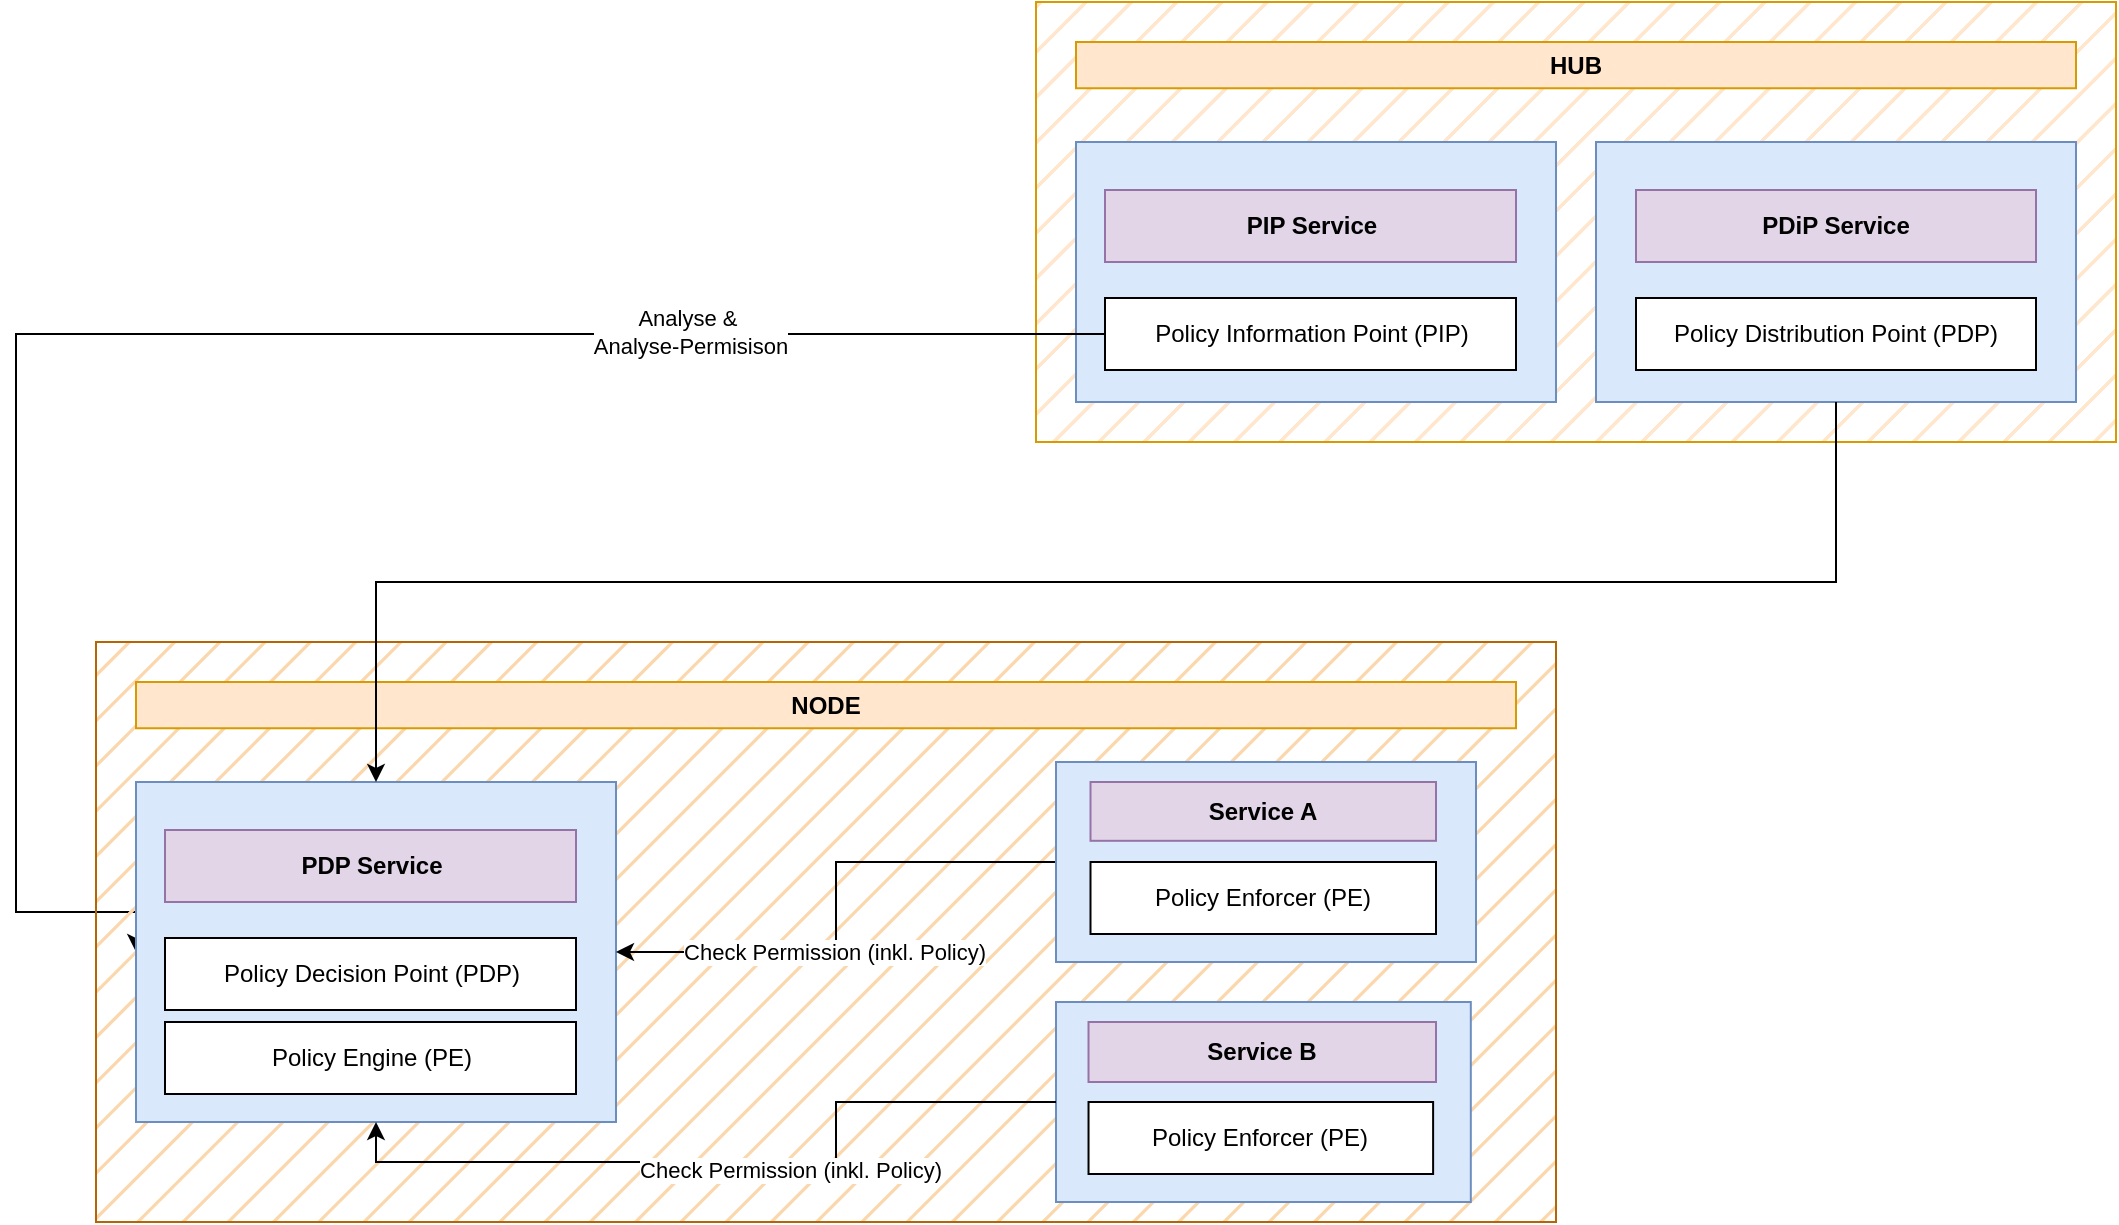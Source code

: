 <mxfile version="27.2.0">
  <diagram name="Seite-1" id="-UyRnp7pN4u1oVRSI-fB">
    <mxGraphModel dx="1455" dy="1948" grid="1" gridSize="10" guides="1" tooltips="1" connect="1" arrows="1" fold="1" page="1" pageScale="1" pageWidth="827" pageHeight="1169" math="0" shadow="0">
      <root>
        <mxCell id="0" />
        <mxCell id="1" parent="0" />
        <mxCell id="WulgHTzPr-4XbaBLYJl2-1" value="" style="group;fillColor=#fad7ac;strokeColor=#b46504;fillStyle=hatch;container=0;" parent="1" vertex="1" connectable="0">
          <mxGeometry x="650" y="-860" width="540" height="220" as="geometry" />
        </mxCell>
        <mxCell id="WulgHTzPr-4XbaBLYJl2-2" value="" style="rounded=0;whiteSpace=wrap;html=1;fillColor=#ffe6cc;fillStyle=hatch;strokeColor=#d79b00;container=0;" parent="1" vertex="1">
          <mxGeometry x="650" y="-860" width="540" height="220" as="geometry" />
        </mxCell>
        <mxCell id="WulgHTzPr-4XbaBLYJl2-3" value="&lt;b&gt;HUB&lt;/b&gt;" style="rounded=0;whiteSpace=wrap;html=1;fillColor=#ffe6cc;strokeColor=#d79b00;container=0;" parent="1" vertex="1">
          <mxGeometry x="670" y="-840" width="500" height="23.13" as="geometry" />
        </mxCell>
        <mxCell id="WulgHTzPr-4XbaBLYJl2-5" value="" style="rounded=0;whiteSpace=wrap;html=1;fillColor=#dae8fc;strokeColor=#6c8ebf;container=0;" parent="1" vertex="1">
          <mxGeometry x="670" y="-790" width="240" height="130" as="geometry" />
        </mxCell>
        <mxCell id="WulgHTzPr-4XbaBLYJl2-6" value="&lt;b&gt;PIP Service&lt;/b&gt;" style="rounded=0;whiteSpace=wrap;html=1;fillColor=#e1d5e7;strokeColor=#9673a6;container=0;" parent="1" vertex="1">
          <mxGeometry x="684.5" y="-766" width="205.5" height="36" as="geometry" />
        </mxCell>
        <mxCell id="WulgHTzPr-4XbaBLYJl2-37" style="edgeStyle=orthogonalEdgeStyle;rounded=0;orthogonalLoop=1;jettySize=auto;html=1;entryX=0;entryY=0.5;entryDx=0;entryDy=0;" parent="1" source="WulgHTzPr-4XbaBLYJl2-7" target="WulgHTzPr-4XbaBLYJl2-18" edge="1">
          <mxGeometry relative="1" as="geometry">
            <Array as="points">
              <mxPoint x="140" y="-694" />
              <mxPoint x="140" y="-405" />
            </Array>
          </mxGeometry>
        </mxCell>
        <mxCell id="WulgHTzPr-4XbaBLYJl2-44" value="Analyse &amp;amp;&amp;nbsp;&lt;div&gt;Analyse-Permisison&lt;/div&gt;" style="edgeLabel;html=1;align=center;verticalAlign=middle;resizable=0;points=[];" parent="WulgHTzPr-4XbaBLYJl2-37" vertex="1" connectable="0">
          <mxGeometry x="-0.546" y="-1" relative="1" as="geometry">
            <mxPoint as="offset" />
          </mxGeometry>
        </mxCell>
        <mxCell id="WulgHTzPr-4XbaBLYJl2-7" value="Policy Information Point (PIP)" style="rounded=0;whiteSpace=wrap;html=1;container=0;" parent="1" vertex="1">
          <mxGeometry x="684.5" y="-712" width="205.5" height="36" as="geometry" />
        </mxCell>
        <mxCell id="WulgHTzPr-4XbaBLYJl2-9" value="" style="rounded=0;whiteSpace=wrap;html=1;fillColor=#dae8fc;strokeColor=#6c8ebf;container=0;" parent="1" vertex="1">
          <mxGeometry x="930" y="-790" width="240" height="130" as="geometry" />
        </mxCell>
        <mxCell id="WulgHTzPr-4XbaBLYJl2-10" value="&lt;b&gt;PDiP Service&lt;/b&gt;" style="rounded=0;whiteSpace=wrap;html=1;fillColor=#e1d5e7;strokeColor=#9673a6;container=0;" parent="1" vertex="1">
          <mxGeometry x="950" y="-766" width="200" height="36" as="geometry" />
        </mxCell>
        <mxCell id="WulgHTzPr-4XbaBLYJl2-12" value="Policy Distribution Point (PDP)" style="rounded=0;whiteSpace=wrap;html=1;container=0;" parent="1" vertex="1">
          <mxGeometry x="950" y="-712" width="200" height="36" as="geometry" />
        </mxCell>
        <mxCell id="WulgHTzPr-4XbaBLYJl2-16" value="" style="rounded=0;whiteSpace=wrap;html=1;fillColor=#ffe6cc;fillStyle=hatch;strokeColor=#d79b00;container=0;" parent="1" vertex="1">
          <mxGeometry x="180" y="-540" width="730" height="290" as="geometry" />
        </mxCell>
        <mxCell id="WulgHTzPr-4XbaBLYJl2-15" value="" style="group;fillColor=#fad7ac;strokeColor=#b46504;fillStyle=hatch;container=0;" parent="1" vertex="1" connectable="0">
          <mxGeometry x="180" y="-540" width="730" height="290" as="geometry" />
        </mxCell>
        <mxCell id="WulgHTzPr-4XbaBLYJl2-17" value="&lt;b&gt;NODE&lt;/b&gt;" style="rounded=0;whiteSpace=wrap;html=1;fillColor=#ffe6cc;strokeColor=#d79b00;container=0;" parent="1" vertex="1">
          <mxGeometry x="200" y="-520" width="690" height="23.13" as="geometry" />
        </mxCell>
        <mxCell id="WulgHTzPr-4XbaBLYJl2-18" value="" style="rounded=0;whiteSpace=wrap;html=1;fillColor=#dae8fc;strokeColor=#6c8ebf;container=0;" parent="1" vertex="1">
          <mxGeometry x="200" y="-470" width="240" height="170" as="geometry" />
        </mxCell>
        <mxCell id="WulgHTzPr-4XbaBLYJl2-19" value="&lt;b&gt;PDP Service&lt;/b&gt;" style="rounded=0;whiteSpace=wrap;html=1;fillColor=#e1d5e7;strokeColor=#9673a6;container=0;" parent="1" vertex="1">
          <mxGeometry x="214.5" y="-446" width="205.5" height="36" as="geometry" />
        </mxCell>
        <mxCell id="WulgHTzPr-4XbaBLYJl2-20" value="Policy Decision Point (PDP)" style="rounded=0;whiteSpace=wrap;html=1;container=0;" parent="1" vertex="1">
          <mxGeometry x="214.5" y="-392" width="205.5" height="36" as="geometry" />
        </mxCell>
        <mxCell id="WulgHTzPr-4XbaBLYJl2-28" value="" style="group" parent="1" vertex="1" connectable="0">
          <mxGeometry x="660" y="-360" width="210" height="100" as="geometry" />
        </mxCell>
        <mxCell id="WulgHTzPr-4XbaBLYJl2-29" value="" style="rounded=0;whiteSpace=wrap;html=1;fillColor=#dae8fc;strokeColor=#6c8ebf;container=0;" parent="WulgHTzPr-4XbaBLYJl2-28" vertex="1">
          <mxGeometry width="207.407" height="100" as="geometry" />
        </mxCell>
        <mxCell id="WulgHTzPr-4XbaBLYJl2-30" value="&lt;b&gt;Service B&lt;/b&gt;" style="rounded=0;whiteSpace=wrap;html=1;fillColor=#e1d5e7;strokeColor=#9673a6;container=0;" parent="WulgHTzPr-4XbaBLYJl2-28" vertex="1">
          <mxGeometry x="16.26" y="10" width="173.74" height="30" as="geometry" />
        </mxCell>
        <mxCell id="WulgHTzPr-4XbaBLYJl2-39" value="Policy Enforcer (PE)" style="rounded=0;whiteSpace=wrap;html=1;container=0;" parent="WulgHTzPr-4XbaBLYJl2-28" vertex="1">
          <mxGeometry x="16.263" y="50" width="172.29" height="36" as="geometry" />
        </mxCell>
        <mxCell id="WulgHTzPr-4XbaBLYJl2-32" style="edgeStyle=orthogonalEdgeStyle;rounded=0;orthogonalLoop=1;jettySize=auto;html=1;entryX=0.5;entryY=1;entryDx=0;entryDy=0;exitX=0;exitY=0.5;exitDx=0;exitDy=0;" parent="1" source="WulgHTzPr-4XbaBLYJl2-29" target="WulgHTzPr-4XbaBLYJl2-18" edge="1">
          <mxGeometry relative="1" as="geometry">
            <mxPoint x="630" y="-300" as="sourcePoint" />
          </mxGeometry>
        </mxCell>
        <mxCell id="WulgHTzPr-4XbaBLYJl2-34" value="Check Permission (inkl. Policy)" style="edgeLabel;html=1;align=center;verticalAlign=middle;resizable=0;points=[];" parent="WulgHTzPr-4XbaBLYJl2-32" vertex="1" connectable="0">
          <mxGeometry x="-0.161" y="4" relative="1" as="geometry">
            <mxPoint as="offset" />
          </mxGeometry>
        </mxCell>
        <mxCell id="WulgHTzPr-4XbaBLYJl2-33" style="edgeStyle=orthogonalEdgeStyle;rounded=0;orthogonalLoop=1;jettySize=auto;html=1;entryX=1;entryY=0.5;entryDx=0;entryDy=0;" parent="1" source="WulgHTzPr-4XbaBLYJl2-21" target="WulgHTzPr-4XbaBLYJl2-18" edge="1">
          <mxGeometry relative="1" as="geometry" />
        </mxCell>
        <mxCell id="WulgHTzPr-4XbaBLYJl2-35" value="Check Permission (inkl. Policy)" style="edgeLabel;html=1;align=center;verticalAlign=middle;resizable=0;points=[];" parent="WulgHTzPr-4XbaBLYJl2-33" vertex="1" connectable="0">
          <mxGeometry x="0.176" relative="1" as="geometry">
            <mxPoint as="offset" />
          </mxGeometry>
        </mxCell>
        <mxCell id="WulgHTzPr-4XbaBLYJl2-21" value="" style="rounded=0;whiteSpace=wrap;html=1;fillColor=#dae8fc;strokeColor=#6c8ebf;container=0;" parent="1" vertex="1">
          <mxGeometry x="660" y="-480" width="210" height="100" as="geometry" />
        </mxCell>
        <mxCell id="WulgHTzPr-4XbaBLYJl2-22" value="&lt;b&gt;Service A&lt;/b&gt;" style="rounded=0;whiteSpace=wrap;html=1;fillColor=#e1d5e7;strokeColor=#9673a6;container=0;" parent="1" vertex="1">
          <mxGeometry x="677.25" y="-470" width="172.75" height="29.4" as="geometry" />
        </mxCell>
        <mxCell id="WulgHTzPr-4XbaBLYJl2-40" value="Policy Enforcer (PE)" style="rounded=0;whiteSpace=wrap;html=1;container=0;" parent="1" vertex="1">
          <mxGeometry x="677.25" y="-430" width="172.75" height="36" as="geometry" />
        </mxCell>
        <mxCell id="WulgHTzPr-4XbaBLYJl2-42" style="edgeStyle=orthogonalEdgeStyle;rounded=0;orthogonalLoop=1;jettySize=auto;html=1;exitX=0.5;exitY=1;exitDx=0;exitDy=0;" parent="1" source="WulgHTzPr-4XbaBLYJl2-9" target="WulgHTzPr-4XbaBLYJl2-18" edge="1">
          <mxGeometry relative="1" as="geometry">
            <Array as="points">
              <mxPoint x="1050" y="-570" />
              <mxPoint x="320" y="-570" />
            </Array>
            <mxPoint x="1050" y="-630" as="sourcePoint" />
          </mxGeometry>
        </mxCell>
        <mxCell id="lP5T2bIqfrPNBuD9IsrM-1" value="Policy Engine (PE)" style="rounded=0;whiteSpace=wrap;html=1;container=0;" vertex="1" parent="1">
          <mxGeometry x="214.5" y="-350" width="205.5" height="36" as="geometry" />
        </mxCell>
      </root>
    </mxGraphModel>
  </diagram>
</mxfile>
